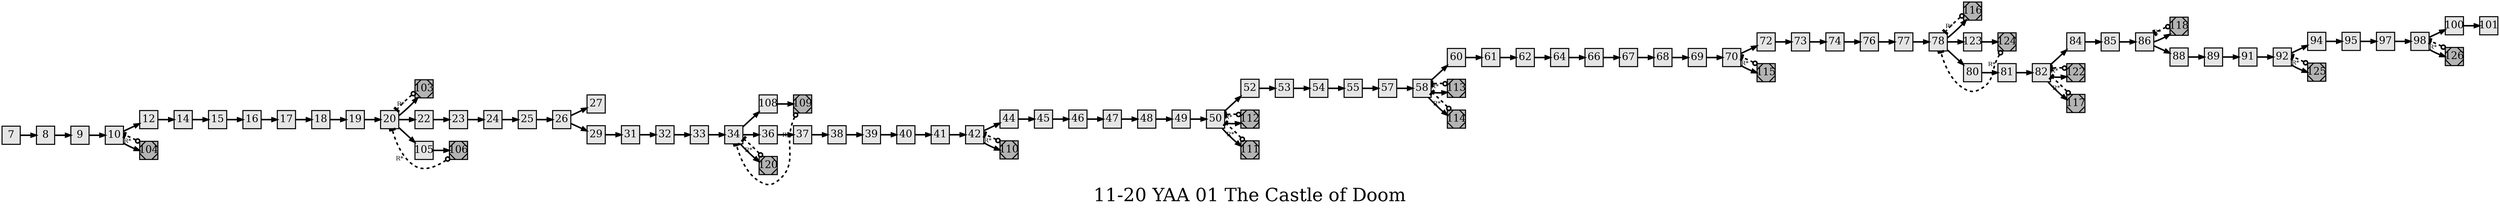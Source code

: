 digraph g{
  graph [ label="11-20 YAA 01 The Castle of Doom" rankdir=LR, ordering=out, fontsize=36, nodesep="0.35", ranksep="0.45"];
  node  [shape=rect, penwidth=2, fontsize=20, style=filled, fillcolor=grey90, margin="0,0", labelfloat=true, regular=true, fixedsize=true];
  edge  [labelfloat=true, penwidth=3, fontsize=12];
  // ---;
  // group  : Katz;
  // id     :;
  // gbid   :;
  // series :;
  // title  :;
  // author :;
  // credit:;
  // - name : Kylie McGregor;
  // role : encoder;
  // date : 2017-08-31;
  // - name : Jeremy Douglass;
  // role : editor;
  // date : 2017-10-19;
  // render:;
  // - name   : small;
  // styles : gvStyles-small.txt;
  // engine : dot;
  // comment: >;
  
  // ---;
  
  // From | To | Label;
  
  7 -> 8;
  8 -> 9;
  9 -> 10;
  10 -> 12;
  10 -> 104;
  12 -> 14;
  14 -> 15;
  15 -> 16;
  16 -> 17;
  17 -> 18;
  18 -> 19;
  19 -> 20;
  20 -> 103;
  20 -> 22;
  20 -> 105;
  22 -> 23;
  23 -> 24;
  24 -> 25;
  25 -> 26;
  26 -> 27;
  26 -> 29;
  29 -> 31;
  31 -> 32;
  32 -> 33;
  33 -> 34;
  34 -> 108;
  34 -> 36;
  34 -> 120;
  36 -> 37;
  37 -> 38;
  38 -> 39;
  39 -> 40;
  40 -> 41;
  41 -> 42;
  42 -> 44;
  42 -> 110;
  44 -> 45;
  45 -> 46;
  46 -> 47;
  47 -> 48;
  48 -> 49;
  49 -> 50;
  50 -> 52;
  50 -> 112;
  50 -> 111;
  52 -> 53;
  53 -> 54;
  54 -> 55;
  55 -> 57;
  57 -> 58;
  58 -> 60;
  58 -> 113;
  58 -> 114;
  60 -> 61;
  61 -> 62;
  62 -> 64;
  64 -> 66;
  66 -> 67;
  67 -> 68;
  68 -> 69;
  69 -> 70;
  70 -> 72;
  70 -> 115;
  72 -> 73;
  73 -> 74;
  74 -> 76;
  76 -> 77;
  77 -> 78;
  78 -> 116;
  78 -> 123;
  78 -> 80;
  80 -> 81;
  81 -> 82;
  82 -> 84;
  82 -> 122;
  82 -> 117;
  84 -> 85;
  85 -> 86;
  86 -> 118;
  86 -> 88;
  88 -> 89;
  89 -> 91;
  91 -> 92;
  92 -> 94;
  92 -> 125;
  94 -> 95;
  95 -> 97;
  97 -> 98;
  98 -> 100;
  98 -> 126;
  100 -> 101;
  103	[ xlabel="E", shape=Msquare, fontsize=20, fillcolor=grey70, xlabel="" ];
  103 -> 20	[ xlabel="R*", dir=both, arrowhead=tee, arrowtail=odot, style=dashed, constraint=false, label="" ];
  104	[ xlabel="E", shape=Msquare, fontsize=20, fillcolor=grey70, xlabel="" ];
  104 -> 10	[ xlabel="R*", dir=both, arrowhead=tee, arrowtail=odot, style=dashed, constraint=false, label="" ];
  105 -> 106;
  106	[ xlabel="E", shape=Msquare, fontsize=20, fillcolor=grey70, xlabel="" ];
  106 -> 20	[ xlabel="R*", dir=both, arrowhead=tee, arrowtail=odot, style=dashed, constraint=false, label="" ];
  108 -> 109;
  109	[ xlabel="E", shape=Msquare, fontsize=20, fillcolor=grey70, xlabel="" ];
  109 -> 34	[ xlabel="R*", dir=both, arrowhead=tee, arrowtail=odot, style=dashed, constraint=false, label="" ];
  110	[ xlabel="E", shape=Msquare, fontsize=20, fillcolor=grey70, xlabel="" ];
  110 -> 42	[ xlabel="R*", dir=both, arrowhead=tee, arrowtail=odot, style=dashed, constraint=false, label="" ];
  111	[ xlabel="E", shape=Msquare, fontsize=20, fillcolor=grey70, xlabel="" ];
  111 -> 50	[ xlabel="R*", dir=both, arrowhead=tee, arrowtail=odot, style=dashed, constraint=false, label="" ];
  112	[ xlabel="E", shape=Msquare, fontsize=20, fillcolor=grey70, xlabel="" ];
  112 -> 50	[ xlabel="R*", dir=both, arrowhead=tee, arrowtail=odot, style=dashed, constraint=false, label="" ];
  113	[ xlabel="E", shape=Msquare, fontsize=20, fillcolor=grey70, xlabel="" ];
  113 -> 58	[ xlabel="R*", dir=both, arrowhead=tee, arrowtail=odot, style=dashed, constraint=false, label="" ];
  114	[ xlabel="E", shape=Msquare, fontsize=20, fillcolor=grey70, xlabel="" ];
  114 -> 58	[ xlabel="R*", dir=both, arrowhead=tee, arrowtail=odot, style=dashed, constraint=false, label="" ];
  115	[ xlabel="E", shape=Msquare, fontsize=20, fillcolor=grey70, xlabel="" ];
  115 -> 70	[ xlabel="R*", dir=both, arrowhead=tee, arrowtail=odot, style=dashed, constraint=false, label="" ];
  116	[ xlabel="E", shape=Msquare, fontsize=20, fillcolor=grey70, xlabel="" ];
  116 -> 78	[ xlabel="R*", dir=both, arrowhead=tee, arrowtail=odot, style=dashed, constraint=false, label="" ];
  117	[ xlabel="E", shape=Msquare, fontsize=20, fillcolor=grey70, xlabel="" ];
  117 -> 82	[ xlabel="R*", dir=both, arrowhead=tee, arrowtail=odot, style=dashed, constraint=false, label="" ];
  118	[ xlabel="E", shape=Msquare, fontsize=20, fillcolor=grey70, xlabel="" ];
  118 -> 86	[ xlabel="R*", dir=both, arrowhead=tee, arrowtail=odot, style=dashed, constraint=false, label="" ];
  120	[ xlabel="E", shape=Msquare, fontsize=20, fillcolor=grey70, xlabel="" ];
  120 -> 34	[ xlabel="R*", dir=both, arrowhead=tee, arrowtail=odot, style=dashed, constraint=false, label="" ];
  122	[ xlabel="E", shape=Msquare, fontsize=20, fillcolor=grey70, xlabel="" ];
  122 -> 82	[ xlabel="R*", dir=both, arrowhead=tee, arrowtail=odot, style=dashed, constraint=false, label="" ];
  123 -> 124;
  124	[ xlabel="E", shape=Msquare, fontsize=20, fillcolor=grey70, xlabel="" ];
  124 -> 78	[ xlabel="R*", dir=both, arrowhead=tee, arrowtail=odot, style=dashed, constraint=false, label="" ];
  125	[ xlabel="E", shape=Msquare, fontsize=20, fillcolor=grey70, xlabel="" ];
  125 -> 92	[ xlabel="R*", dir=both, arrowhead=tee, arrowtail=odot, style=dashed, constraint=false, label="" ];
  126	[ xlabel="E", shape=Msquare, fontsize=20, fillcolor=grey70, xlabel="" ];
  126 -> 98	[ xlabel="R*", dir=both, arrowhead=tee, arrowtail=odot, style=dashed, constraint=false, label="" ];
}


